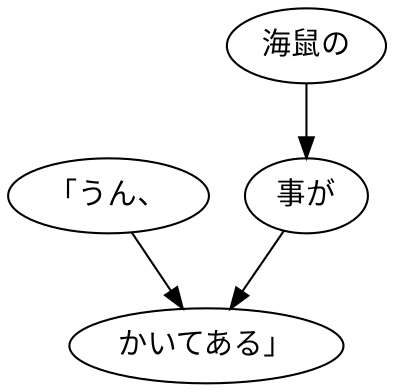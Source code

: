 digraph graph6181 {
	node0 [label="「うん、"];
	node1 [label="海鼠の"];
	node2 [label="事が"];
	node3 [label="かいてある」"];
	node0 -> node3;
	node1 -> node2;
	node2 -> node3;
}
